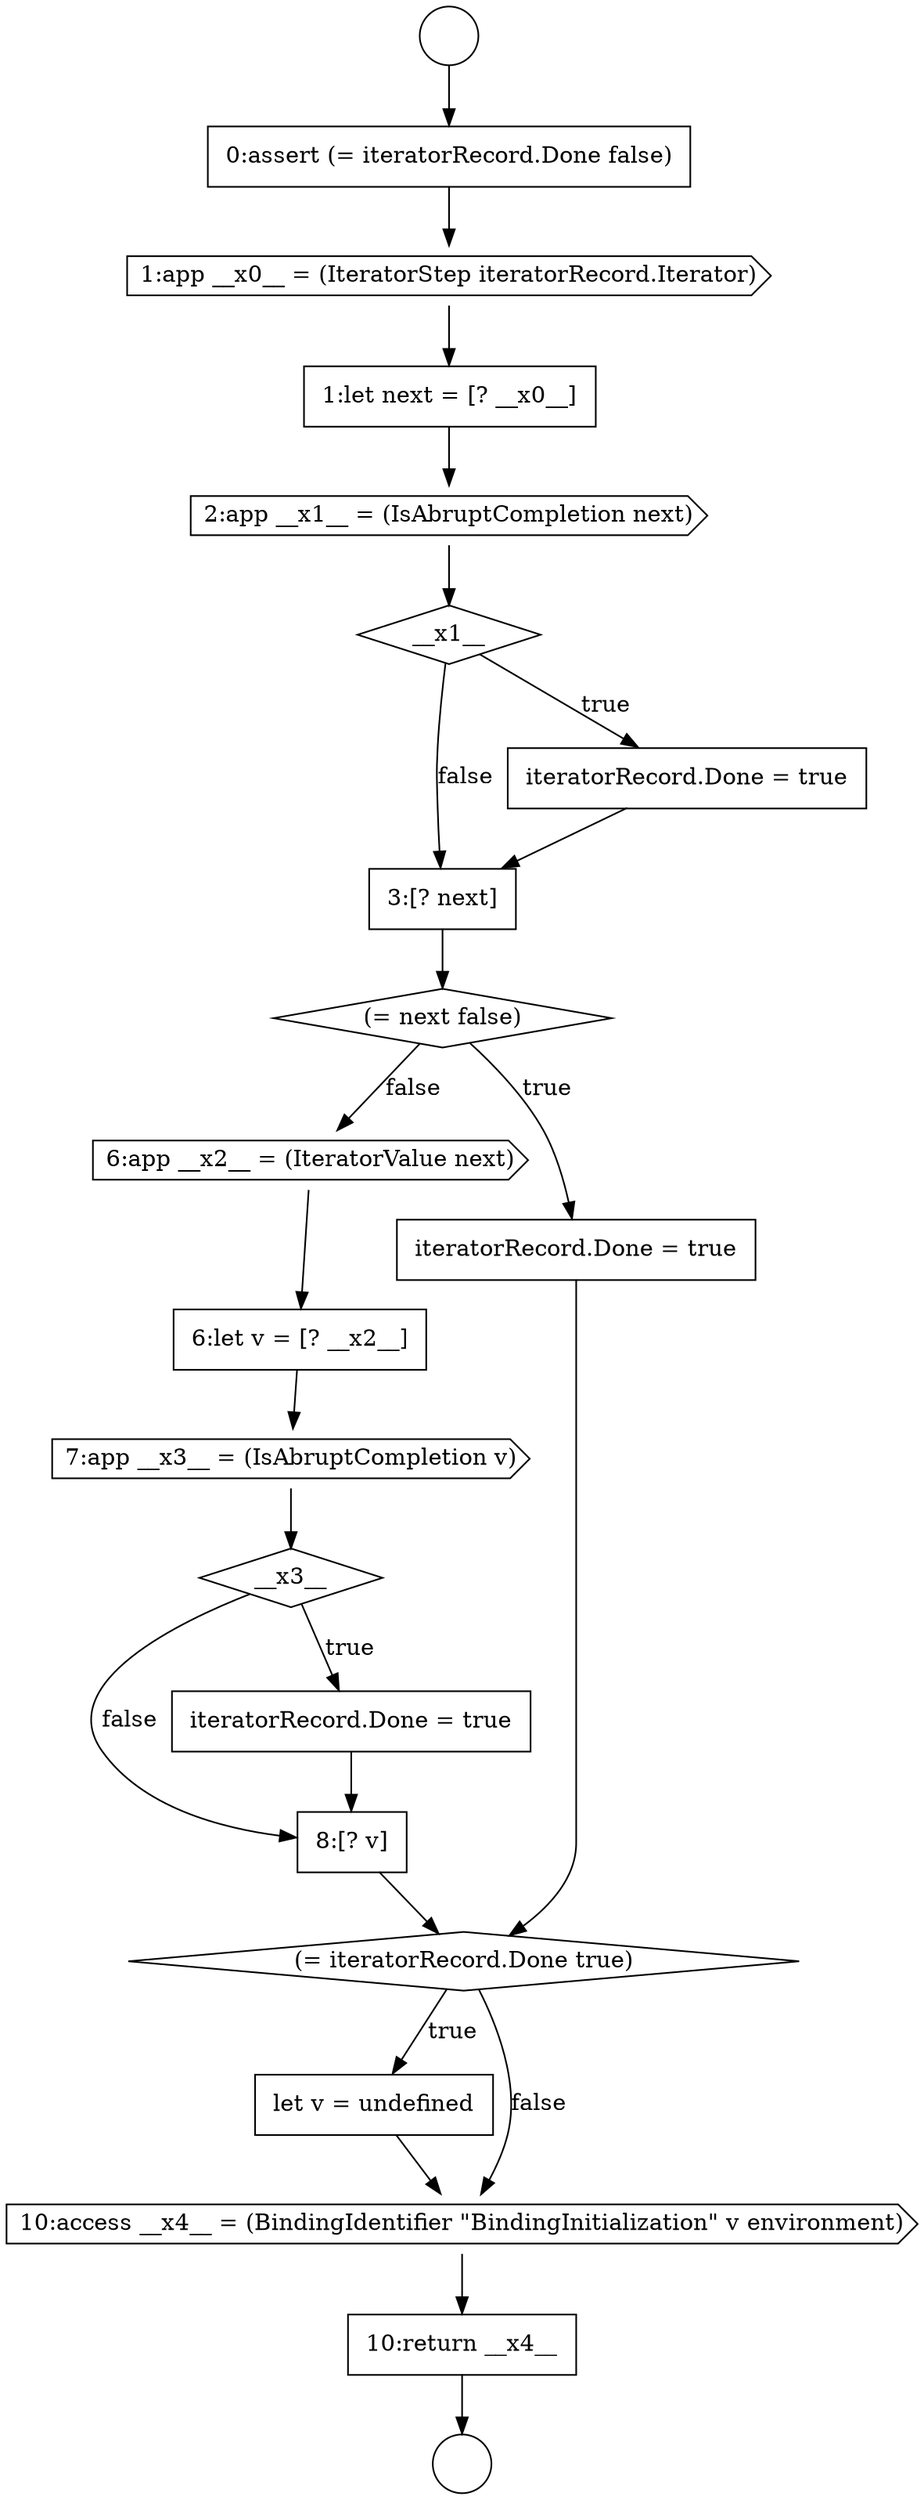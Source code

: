 digraph {
  node8828 [shape=none, margin=0, label=<<font color="black">
    <table border="0" cellborder="1" cellspacing="0" cellpadding="10">
      <tr><td align="left">3:[? next]</td></tr>
    </table>
  </font>> color="black" fillcolor="white" style=filled]
  node8838 [shape=none, margin=0, label=<<font color="black">
    <table border="0" cellborder="1" cellspacing="0" cellpadding="10">
      <tr><td align="left">let v = undefined</td></tr>
    </table>
  </font>> color="black" fillcolor="white" style=filled]
  node8834 [shape=diamond, label=<<font color="black">__x3__</font>> color="black" fillcolor="white" style=filled]
  node8823 [shape=cds, label=<<font color="black">1:app __x0__ = (IteratorStep iteratorRecord.Iterator)</font>> color="black" fillcolor="white" style=filled]
  node8827 [shape=none, margin=0, label=<<font color="black">
    <table border="0" cellborder="1" cellspacing="0" cellpadding="10">
      <tr><td align="left">iteratorRecord.Done = true</td></tr>
    </table>
  </font>> color="black" fillcolor="white" style=filled]
  node8832 [shape=none, margin=0, label=<<font color="black">
    <table border="0" cellborder="1" cellspacing="0" cellpadding="10">
      <tr><td align="left">6:let v = [? __x2__]</td></tr>
    </table>
  </font>> color="black" fillcolor="white" style=filled]
  node8831 [shape=cds, label=<<font color="black">6:app __x2__ = (IteratorValue next)</font>> color="black" fillcolor="white" style=filled]
  node8826 [shape=diamond, label=<<font color="black">__x1__</font>> color="black" fillcolor="white" style=filled]
  node8821 [shape=circle label=" " color="black" fillcolor="white" style=filled]
  node8836 [shape=none, margin=0, label=<<font color="black">
    <table border="0" cellborder="1" cellspacing="0" cellpadding="10">
      <tr><td align="left">8:[? v]</td></tr>
    </table>
  </font>> color="black" fillcolor="white" style=filled]
  node8840 [shape=none, margin=0, label=<<font color="black">
    <table border="0" cellborder="1" cellspacing="0" cellpadding="10">
      <tr><td align="left">10:return __x4__</td></tr>
    </table>
  </font>> color="black" fillcolor="white" style=filled]
  node8837 [shape=diamond, label=<<font color="black">(= iteratorRecord.Done true)</font>> color="black" fillcolor="white" style=filled]
  node8829 [shape=diamond, label=<<font color="black">(= next false)</font>> color="black" fillcolor="white" style=filled]
  node8835 [shape=none, margin=0, label=<<font color="black">
    <table border="0" cellborder="1" cellspacing="0" cellpadding="10">
      <tr><td align="left">iteratorRecord.Done = true</td></tr>
    </table>
  </font>> color="black" fillcolor="white" style=filled]
  node8820 [shape=circle label=" " color="black" fillcolor="white" style=filled]
  node8839 [shape=cds, label=<<font color="black">10:access __x4__ = (BindingIdentifier &quot;BindingInitialization&quot; v environment)</font>> color="black" fillcolor="white" style=filled]
  node8824 [shape=none, margin=0, label=<<font color="black">
    <table border="0" cellborder="1" cellspacing="0" cellpadding="10">
      <tr><td align="left">1:let next = [? __x0__]</td></tr>
    </table>
  </font>> color="black" fillcolor="white" style=filled]
  node8830 [shape=none, margin=0, label=<<font color="black">
    <table border="0" cellborder="1" cellspacing="0" cellpadding="10">
      <tr><td align="left">iteratorRecord.Done = true</td></tr>
    </table>
  </font>> color="black" fillcolor="white" style=filled]
  node8825 [shape=cds, label=<<font color="black">2:app __x1__ = (IsAbruptCompletion next)</font>> color="black" fillcolor="white" style=filled]
  node8833 [shape=cds, label=<<font color="black">7:app __x3__ = (IsAbruptCompletion v)</font>> color="black" fillcolor="white" style=filled]
  node8822 [shape=none, margin=0, label=<<font color="black">
    <table border="0" cellborder="1" cellspacing="0" cellpadding="10">
      <tr><td align="left">0:assert (= iteratorRecord.Done false)</td></tr>
    </table>
  </font>> color="black" fillcolor="white" style=filled]
  node8830 -> node8837 [ color="black"]
  node8826 -> node8827 [label=<<font color="black">true</font>> color="black"]
  node8826 -> node8828 [label=<<font color="black">false</font>> color="black"]
  node8829 -> node8830 [label=<<font color="black">true</font>> color="black"]
  node8829 -> node8831 [label=<<font color="black">false</font>> color="black"]
  node8837 -> node8838 [label=<<font color="black">true</font>> color="black"]
  node8837 -> node8839 [label=<<font color="black">false</font>> color="black"]
  node8835 -> node8836 [ color="black"]
  node8840 -> node8821 [ color="black"]
  node8836 -> node8837 [ color="black"]
  node8833 -> node8834 [ color="black"]
  node8823 -> node8824 [ color="black"]
  node8822 -> node8823 [ color="black"]
  node8824 -> node8825 [ color="black"]
  node8838 -> node8839 [ color="black"]
  node8828 -> node8829 [ color="black"]
  node8820 -> node8822 [ color="black"]
  node8839 -> node8840 [ color="black"]
  node8834 -> node8835 [label=<<font color="black">true</font>> color="black"]
  node8834 -> node8836 [label=<<font color="black">false</font>> color="black"]
  node8831 -> node8832 [ color="black"]
  node8827 -> node8828 [ color="black"]
  node8825 -> node8826 [ color="black"]
  node8832 -> node8833 [ color="black"]
}
